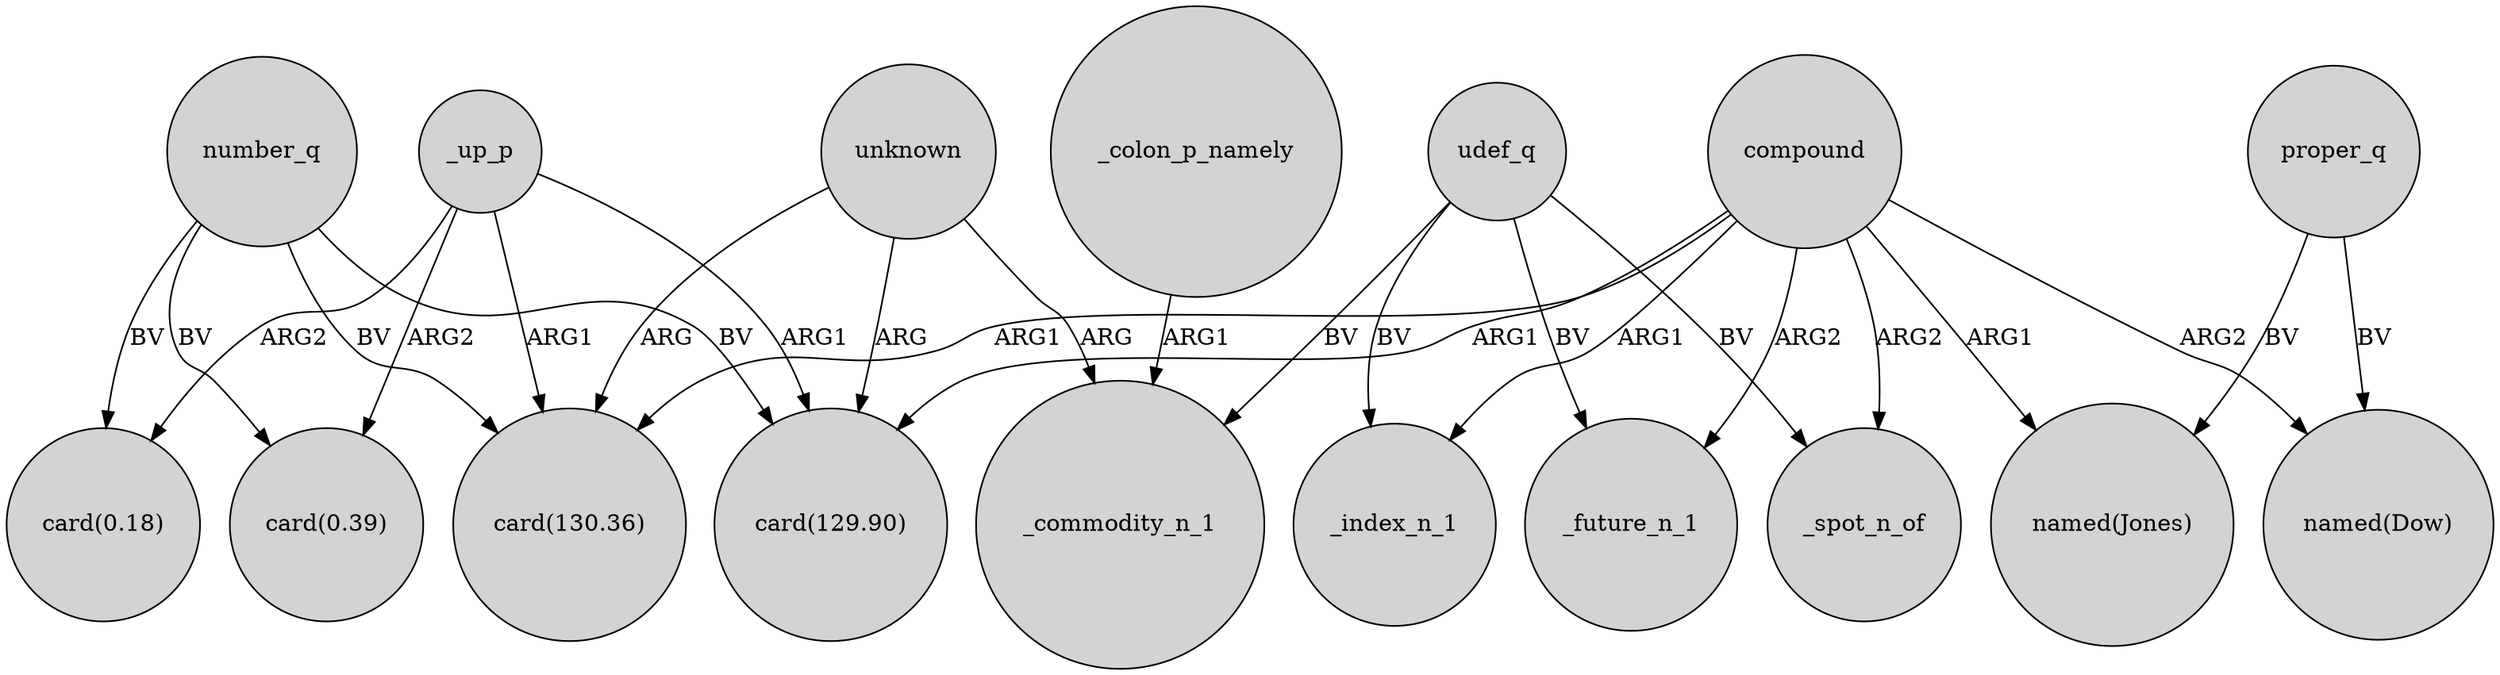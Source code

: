 digraph {
	node [shape=circle style=filled]
	number_q -> "card(0.18)" [label=BV]
	unknown -> "card(130.36)" [label=ARG]
	udef_q -> _spot_n_of [label=BV]
	compound -> _spot_n_of [label=ARG2]
	unknown -> _commodity_n_1 [label=ARG]
	compound -> "named(Dow)" [label=ARG2]
	udef_q -> _commodity_n_1 [label=BV]
	_up_p -> "card(0.39)" [label=ARG2]
	number_q -> "card(0.39)" [label=BV]
	proper_q -> "named(Dow)" [label=BV]
	number_q -> "card(130.36)" [label=BV]
	udef_q -> _index_n_1 [label=BV]
	number_q -> "card(129.90)" [label=BV]
	compound -> _future_n_1 [label=ARG2]
	proper_q -> "named(Jones)" [label=BV]
	udef_q -> _future_n_1 [label=BV]
	_up_p -> "card(0.18)" [label=ARG2]
	_up_p -> "card(129.90)" [label=ARG1]
	_colon_p_namely -> _commodity_n_1 [label=ARG1]
	_up_p -> "card(130.36)" [label=ARG1]
	compound -> "card(130.36)" [label=ARG1]
	unknown -> "card(129.90)" [label=ARG]
	compound -> "card(129.90)" [label=ARG1]
	compound -> "named(Jones)" [label=ARG1]
	compound -> _index_n_1 [label=ARG1]
}
